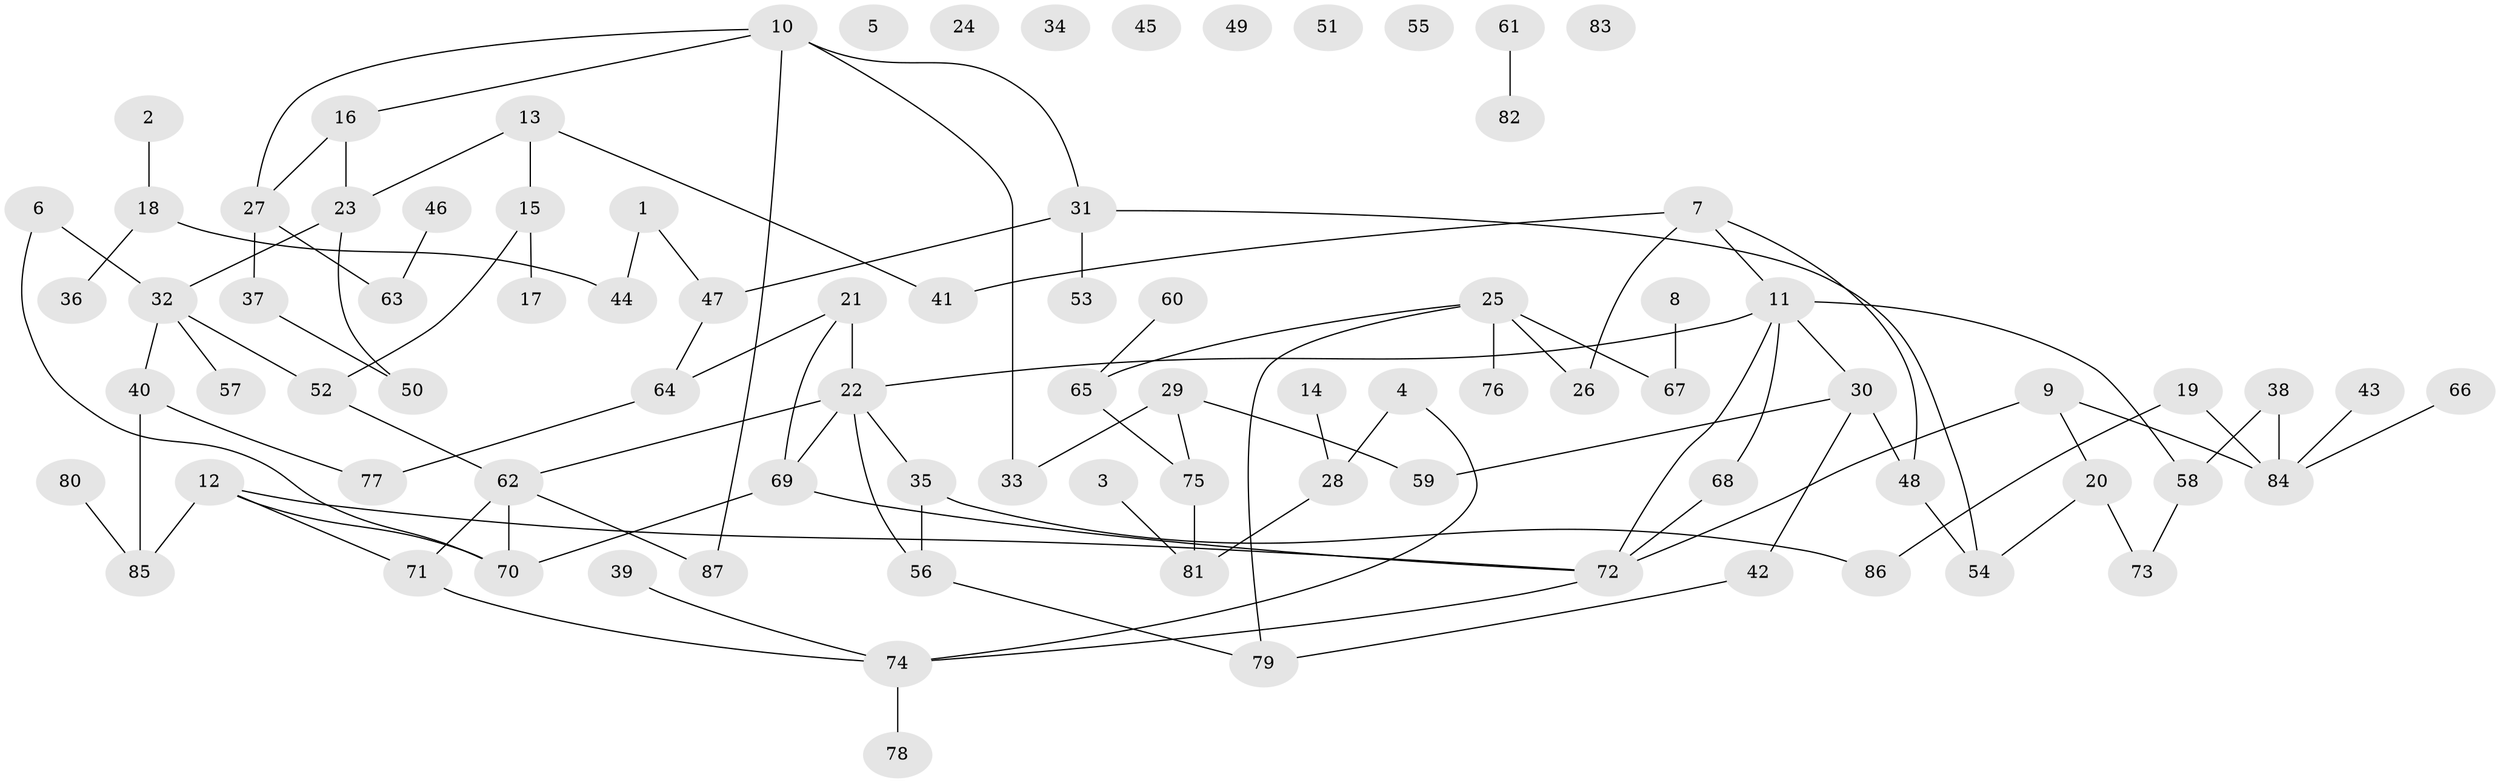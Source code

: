 // Generated by graph-tools (version 1.1) at 2025/49/03/09/25 03:49:05]
// undirected, 87 vertices, 105 edges
graph export_dot {
graph [start="1"]
  node [color=gray90,style=filled];
  1;
  2;
  3;
  4;
  5;
  6;
  7;
  8;
  9;
  10;
  11;
  12;
  13;
  14;
  15;
  16;
  17;
  18;
  19;
  20;
  21;
  22;
  23;
  24;
  25;
  26;
  27;
  28;
  29;
  30;
  31;
  32;
  33;
  34;
  35;
  36;
  37;
  38;
  39;
  40;
  41;
  42;
  43;
  44;
  45;
  46;
  47;
  48;
  49;
  50;
  51;
  52;
  53;
  54;
  55;
  56;
  57;
  58;
  59;
  60;
  61;
  62;
  63;
  64;
  65;
  66;
  67;
  68;
  69;
  70;
  71;
  72;
  73;
  74;
  75;
  76;
  77;
  78;
  79;
  80;
  81;
  82;
  83;
  84;
  85;
  86;
  87;
  1 -- 44;
  1 -- 47;
  2 -- 18;
  3 -- 81;
  4 -- 28;
  4 -- 74;
  6 -- 32;
  6 -- 70;
  7 -- 11;
  7 -- 26;
  7 -- 41;
  7 -- 48;
  8 -- 67;
  9 -- 20;
  9 -- 72;
  9 -- 84;
  10 -- 16;
  10 -- 27;
  10 -- 31;
  10 -- 33;
  10 -- 87;
  11 -- 22;
  11 -- 30;
  11 -- 58;
  11 -- 68;
  11 -- 72;
  12 -- 70;
  12 -- 71;
  12 -- 72;
  12 -- 85;
  13 -- 15;
  13 -- 23;
  13 -- 41;
  14 -- 28;
  15 -- 17;
  15 -- 52;
  16 -- 23;
  16 -- 27;
  18 -- 36;
  18 -- 44;
  19 -- 84;
  19 -- 86;
  20 -- 54;
  20 -- 73;
  21 -- 22;
  21 -- 64;
  21 -- 69;
  22 -- 35;
  22 -- 56;
  22 -- 62;
  22 -- 69;
  23 -- 32;
  23 -- 50;
  25 -- 26;
  25 -- 65;
  25 -- 67;
  25 -- 76;
  25 -- 79;
  27 -- 37;
  27 -- 63;
  28 -- 81;
  29 -- 33;
  29 -- 59;
  29 -- 75;
  30 -- 42;
  30 -- 48;
  30 -- 59;
  31 -- 47;
  31 -- 53;
  31 -- 54;
  32 -- 40;
  32 -- 52;
  32 -- 57;
  35 -- 56;
  35 -- 86;
  37 -- 50;
  38 -- 58;
  38 -- 84;
  39 -- 74;
  40 -- 77;
  40 -- 85;
  42 -- 79;
  43 -- 84;
  46 -- 63;
  47 -- 64;
  48 -- 54;
  52 -- 62;
  56 -- 79;
  58 -- 73;
  60 -- 65;
  61 -- 82;
  62 -- 70;
  62 -- 71;
  62 -- 87;
  64 -- 77;
  65 -- 75;
  66 -- 84;
  68 -- 72;
  69 -- 70;
  69 -- 72;
  71 -- 74;
  72 -- 74;
  74 -- 78;
  75 -- 81;
  80 -- 85;
}
